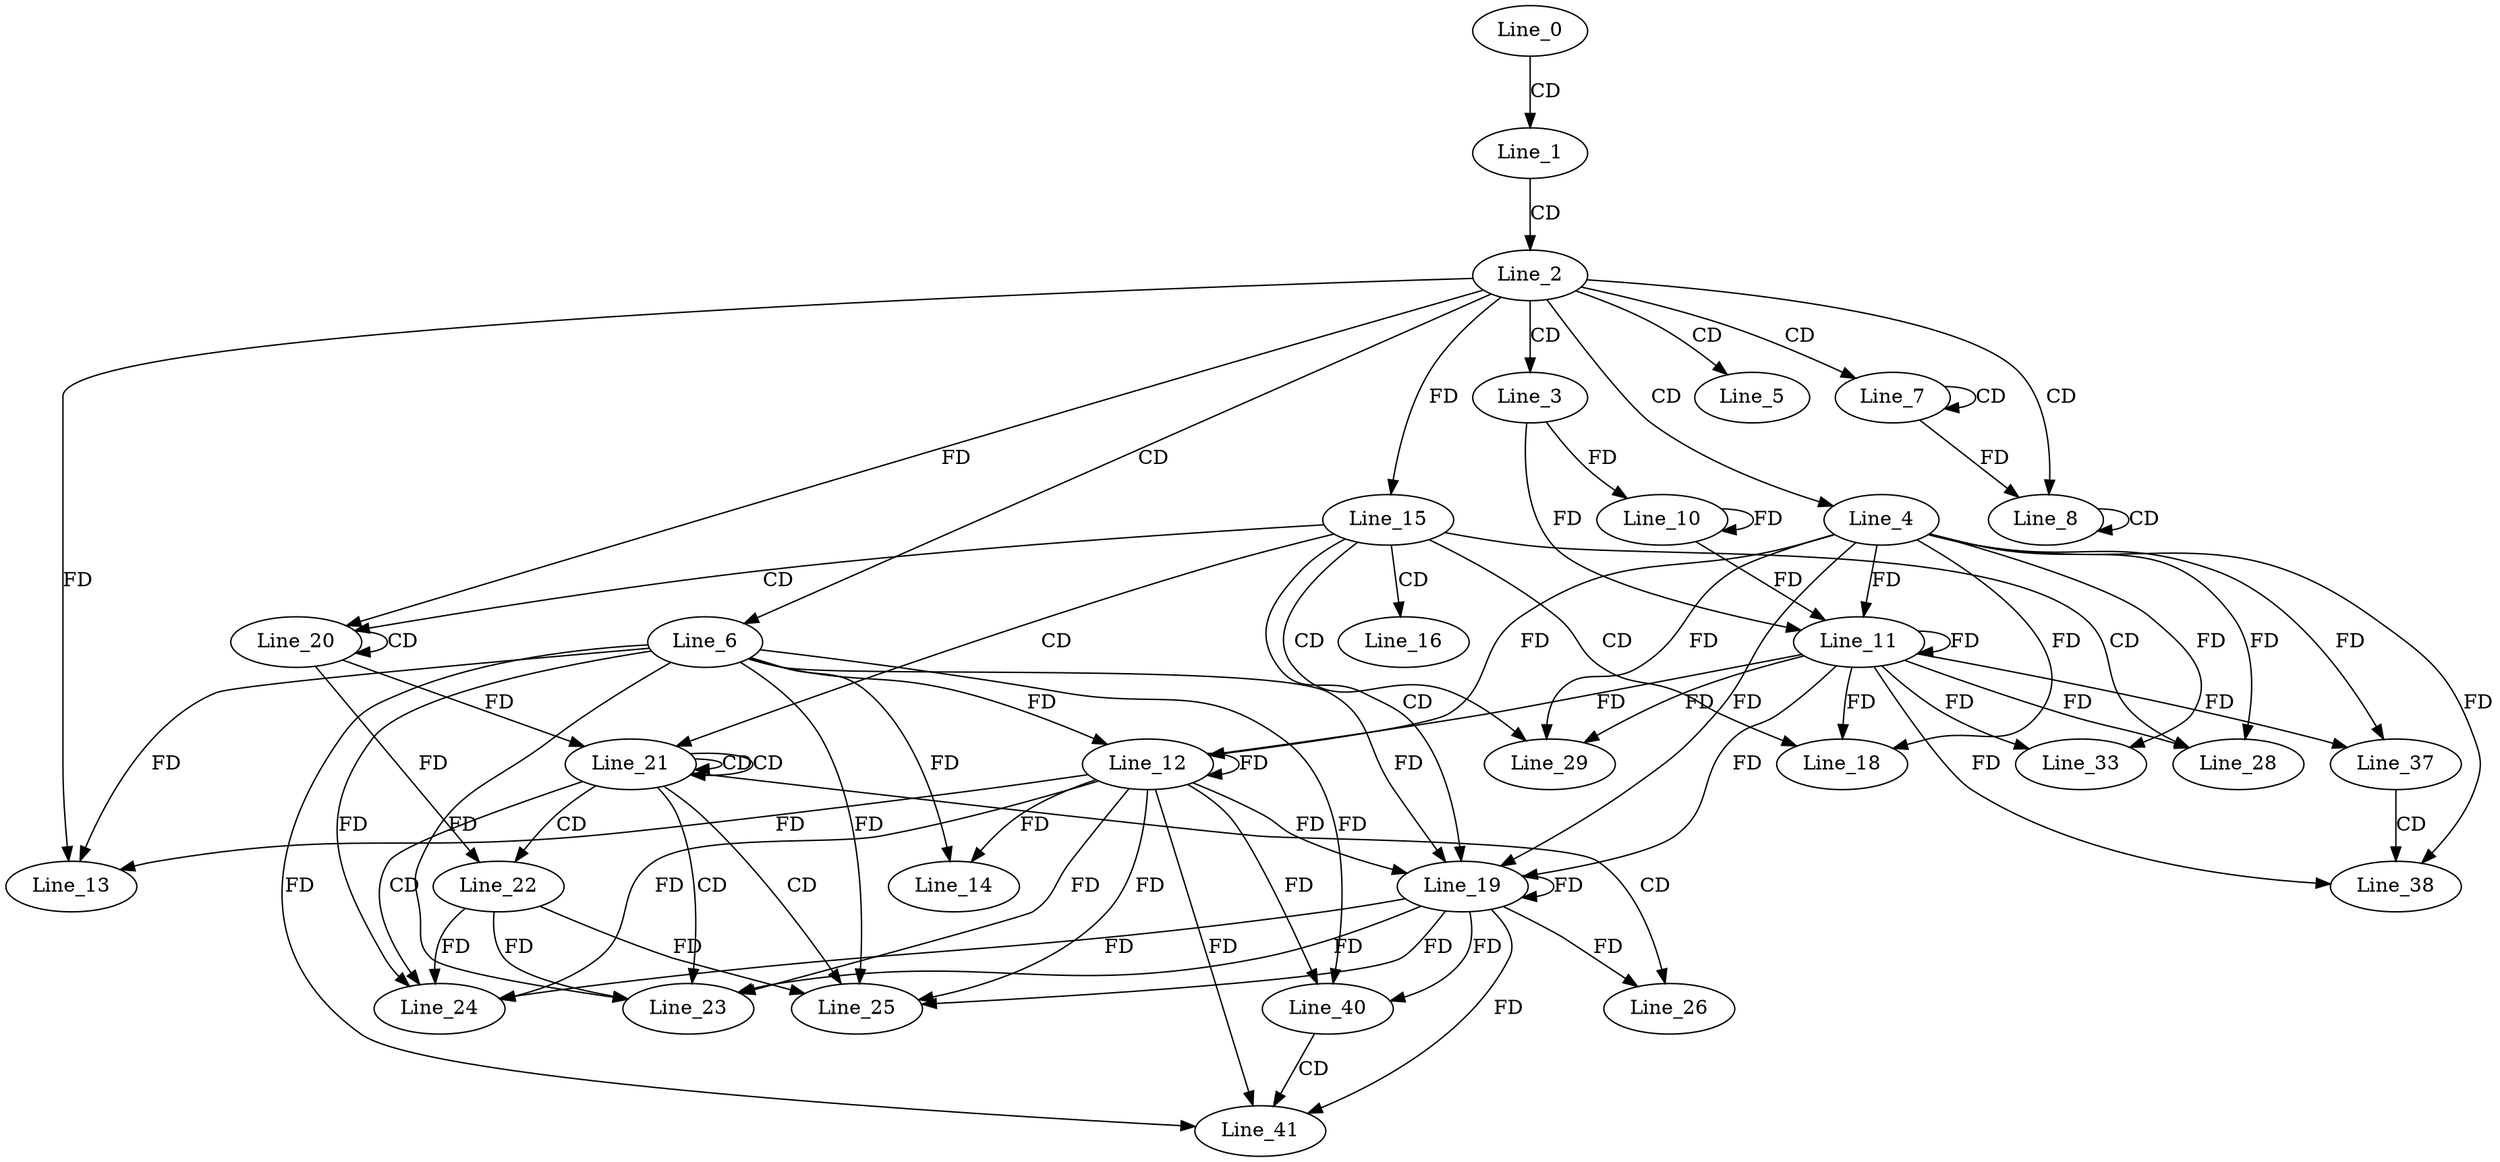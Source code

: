 digraph G {
  Line_0;
  Line_1;
  Line_2;
  Line_3;
  Line_4;
  Line_5;
  Line_6;
  Line_7;
  Line_7;
  Line_8;
  Line_8;
  Line_10;
  Line_10;
  Line_11;
  Line_11;
  Line_12;
  Line_12;
  Line_13;
  Line_14;
  Line_15;
  Line_15;
  Line_16;
  Line_18;
  Line_19;
  Line_19;
  Line_20;
  Line_20;
  Line_21;
  Line_21;
  Line_22;
  Line_22;
  Line_23;
  Line_23;
  Line_24;
  Line_24;
  Line_25;
  Line_25;
  Line_26;
  Line_28;
  Line_29;
  Line_33;
  Line_37;
  Line_38;
  Line_40;
  Line_41;
  Line_0 -> Line_1 [ label="CD" ];
  Line_1 -> Line_2 [ label="CD" ];
  Line_2 -> Line_3 [ label="CD" ];
  Line_2 -> Line_4 [ label="CD" ];
  Line_2 -> Line_5 [ label="CD" ];
  Line_2 -> Line_6 [ label="CD" ];
  Line_2 -> Line_7 [ label="CD" ];
  Line_7 -> Line_7 [ label="CD" ];
  Line_2 -> Line_8 [ label="CD" ];
  Line_8 -> Line_8 [ label="CD" ];
  Line_7 -> Line_8 [ label="FD" ];
  Line_3 -> Line_10 [ label="FD" ];
  Line_10 -> Line_10 [ label="FD" ];
  Line_4 -> Line_11 [ label="FD" ];
  Line_11 -> Line_11 [ label="FD" ];
  Line_3 -> Line_11 [ label="FD" ];
  Line_10 -> Line_11 [ label="FD" ];
  Line_6 -> Line_12 [ label="FD" ];
  Line_12 -> Line_12 [ label="FD" ];
  Line_4 -> Line_12 [ label="FD" ];
  Line_11 -> Line_12 [ label="FD" ];
  Line_6 -> Line_13 [ label="FD" ];
  Line_12 -> Line_13 [ label="FD" ];
  Line_2 -> Line_13 [ label="FD" ];
  Line_6 -> Line_14 [ label="FD" ];
  Line_12 -> Line_14 [ label="FD" ];
  Line_2 -> Line_15 [ label="FD" ];
  Line_15 -> Line_16 [ label="CD" ];
  Line_15 -> Line_18 [ label="CD" ];
  Line_4 -> Line_18 [ label="FD" ];
  Line_11 -> Line_18 [ label="FD" ];
  Line_15 -> Line_19 [ label="CD" ];
  Line_6 -> Line_19 [ label="FD" ];
  Line_12 -> Line_19 [ label="FD" ];
  Line_19 -> Line_19 [ label="FD" ];
  Line_4 -> Line_19 [ label="FD" ];
  Line_11 -> Line_19 [ label="FD" ];
  Line_15 -> Line_20 [ label="CD" ];
  Line_20 -> Line_20 [ label="CD" ];
  Line_2 -> Line_20 [ label="FD" ];
  Line_15 -> Line_21 [ label="CD" ];
  Line_21 -> Line_21 [ label="CD" ];
  Line_21 -> Line_21 [ label="CD" ];
  Line_20 -> Line_21 [ label="FD" ];
  Line_21 -> Line_22 [ label="CD" ];
  Line_20 -> Line_22 [ label="FD" ];
  Line_21 -> Line_23 [ label="CD" ];
  Line_6 -> Line_23 [ label="FD" ];
  Line_12 -> Line_23 [ label="FD" ];
  Line_19 -> Line_23 [ label="FD" ];
  Line_22 -> Line_23 [ label="FD" ];
  Line_21 -> Line_24 [ label="CD" ];
  Line_6 -> Line_24 [ label="FD" ];
  Line_12 -> Line_24 [ label="FD" ];
  Line_19 -> Line_24 [ label="FD" ];
  Line_22 -> Line_24 [ label="FD" ];
  Line_21 -> Line_25 [ label="CD" ];
  Line_6 -> Line_25 [ label="FD" ];
  Line_12 -> Line_25 [ label="FD" ];
  Line_19 -> Line_25 [ label="FD" ];
  Line_22 -> Line_25 [ label="FD" ];
  Line_21 -> Line_26 [ label="CD" ];
  Line_19 -> Line_26 [ label="FD" ];
  Line_15 -> Line_28 [ label="CD" ];
  Line_4 -> Line_28 [ label="FD" ];
  Line_11 -> Line_28 [ label="FD" ];
  Line_15 -> Line_29 [ label="CD" ];
  Line_4 -> Line_29 [ label="FD" ];
  Line_11 -> Line_29 [ label="FD" ];
  Line_4 -> Line_33 [ label="FD" ];
  Line_11 -> Line_33 [ label="FD" ];
  Line_4 -> Line_37 [ label="FD" ];
  Line_11 -> Line_37 [ label="FD" ];
  Line_37 -> Line_38 [ label="CD" ];
  Line_4 -> Line_38 [ label="FD" ];
  Line_11 -> Line_38 [ label="FD" ];
  Line_6 -> Line_40 [ label="FD" ];
  Line_12 -> Line_40 [ label="FD" ];
  Line_19 -> Line_40 [ label="FD" ];
  Line_40 -> Line_41 [ label="CD" ];
  Line_6 -> Line_41 [ label="FD" ];
  Line_12 -> Line_41 [ label="FD" ];
  Line_19 -> Line_41 [ label="FD" ];
}
